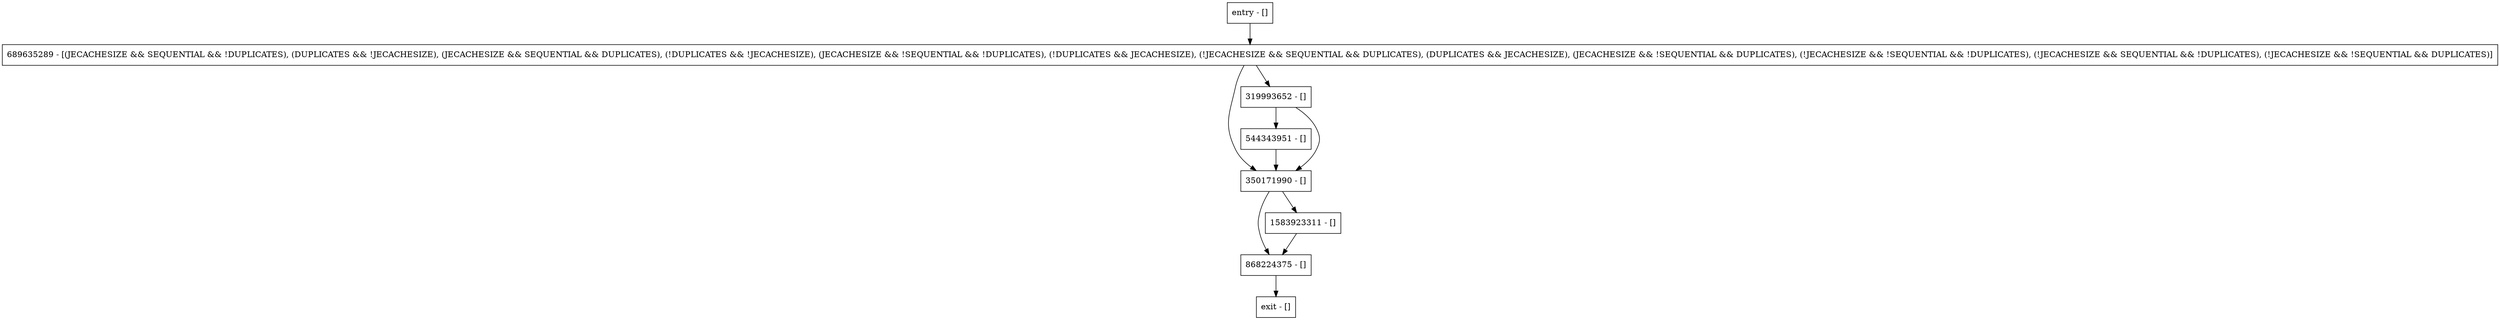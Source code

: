 digraph getEntryInMemorySize {
node [shape=record];
544343951 [label="544343951 - []"];
entry [label="entry - []"];
exit [label="exit - []"];
689635289 [label="689635289 - [(JECACHESIZE && SEQUENTIAL && !DUPLICATES), (DUPLICATES && !JECACHESIZE), (JECACHESIZE && SEQUENTIAL && DUPLICATES), (!DUPLICATES && !JECACHESIZE), (JECACHESIZE && !SEQUENTIAL && !DUPLICATES), (!DUPLICATES && JECACHESIZE), (!JECACHESIZE && SEQUENTIAL && DUPLICATES), (DUPLICATES && JECACHESIZE), (JECACHESIZE && !SEQUENTIAL && DUPLICATES), (!JECACHESIZE && !SEQUENTIAL && !DUPLICATES), (!JECACHESIZE && SEQUENTIAL && !DUPLICATES), (!JECACHESIZE && !SEQUENTIAL && DUPLICATES)]"];
350171990 [label="350171990 - []"];
319993652 [label="319993652 - []"];
868224375 [label="868224375 - []"];
1583923311 [label="1583923311 - []"];
entry;
exit;
544343951 -> 350171990;
entry -> 689635289;
689635289 -> 350171990;
689635289 -> 319993652;
350171990 -> 868224375;
350171990 -> 1583923311;
319993652 -> 544343951;
319993652 -> 350171990;
868224375 -> exit;
1583923311 -> 868224375;
}
